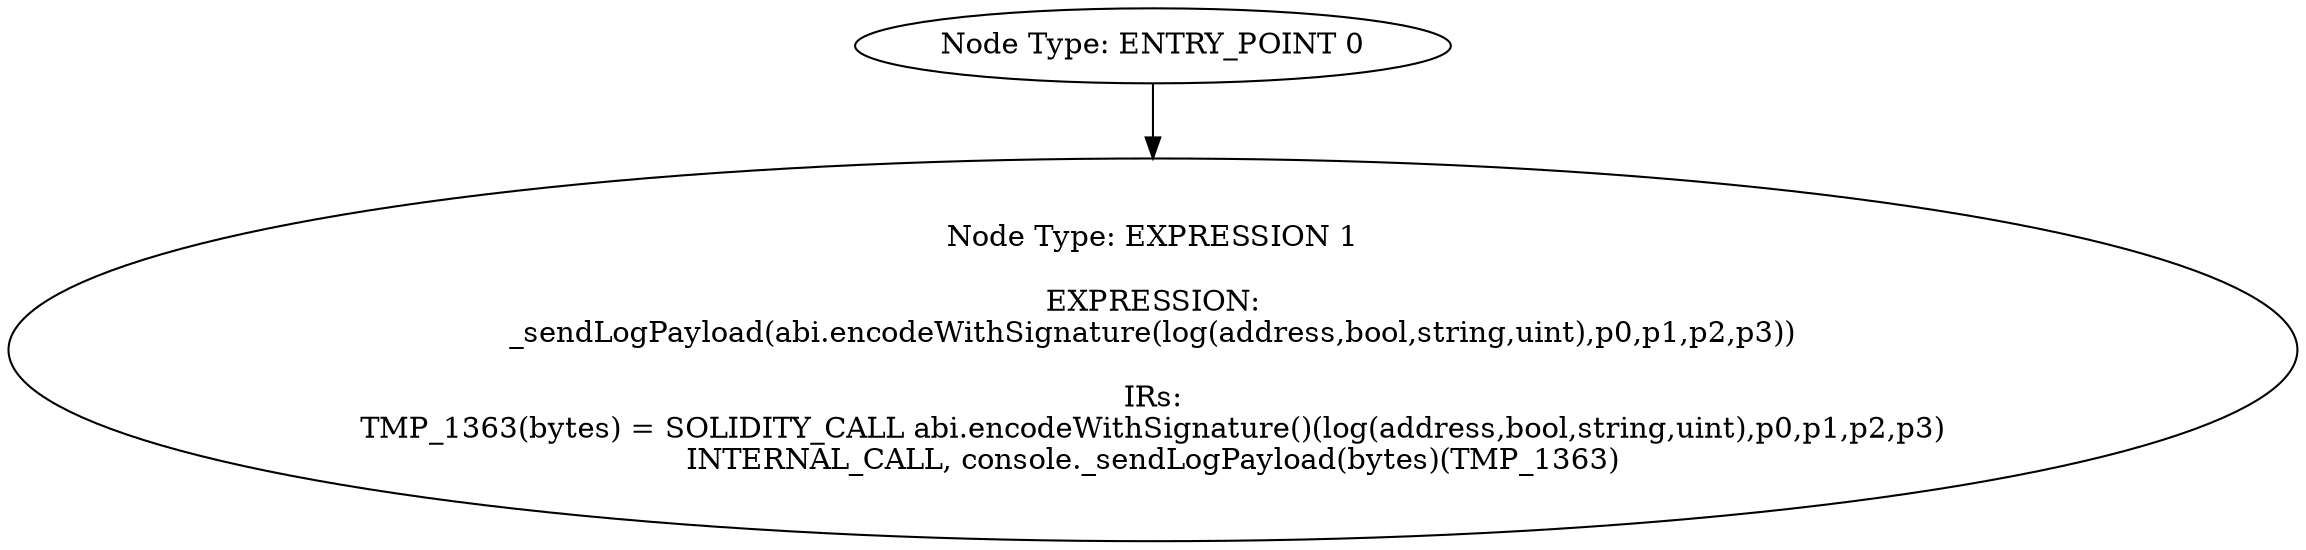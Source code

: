 digraph{
0[label="Node Type: ENTRY_POINT 0
"];
0->1;
1[label="Node Type: EXPRESSION 1

EXPRESSION:
_sendLogPayload(abi.encodeWithSignature(log(address,bool,string,uint),p0,p1,p2,p3))

IRs:
TMP_1363(bytes) = SOLIDITY_CALL abi.encodeWithSignature()(log(address,bool,string,uint),p0,p1,p2,p3)
INTERNAL_CALL, console._sendLogPayload(bytes)(TMP_1363)"];
}
